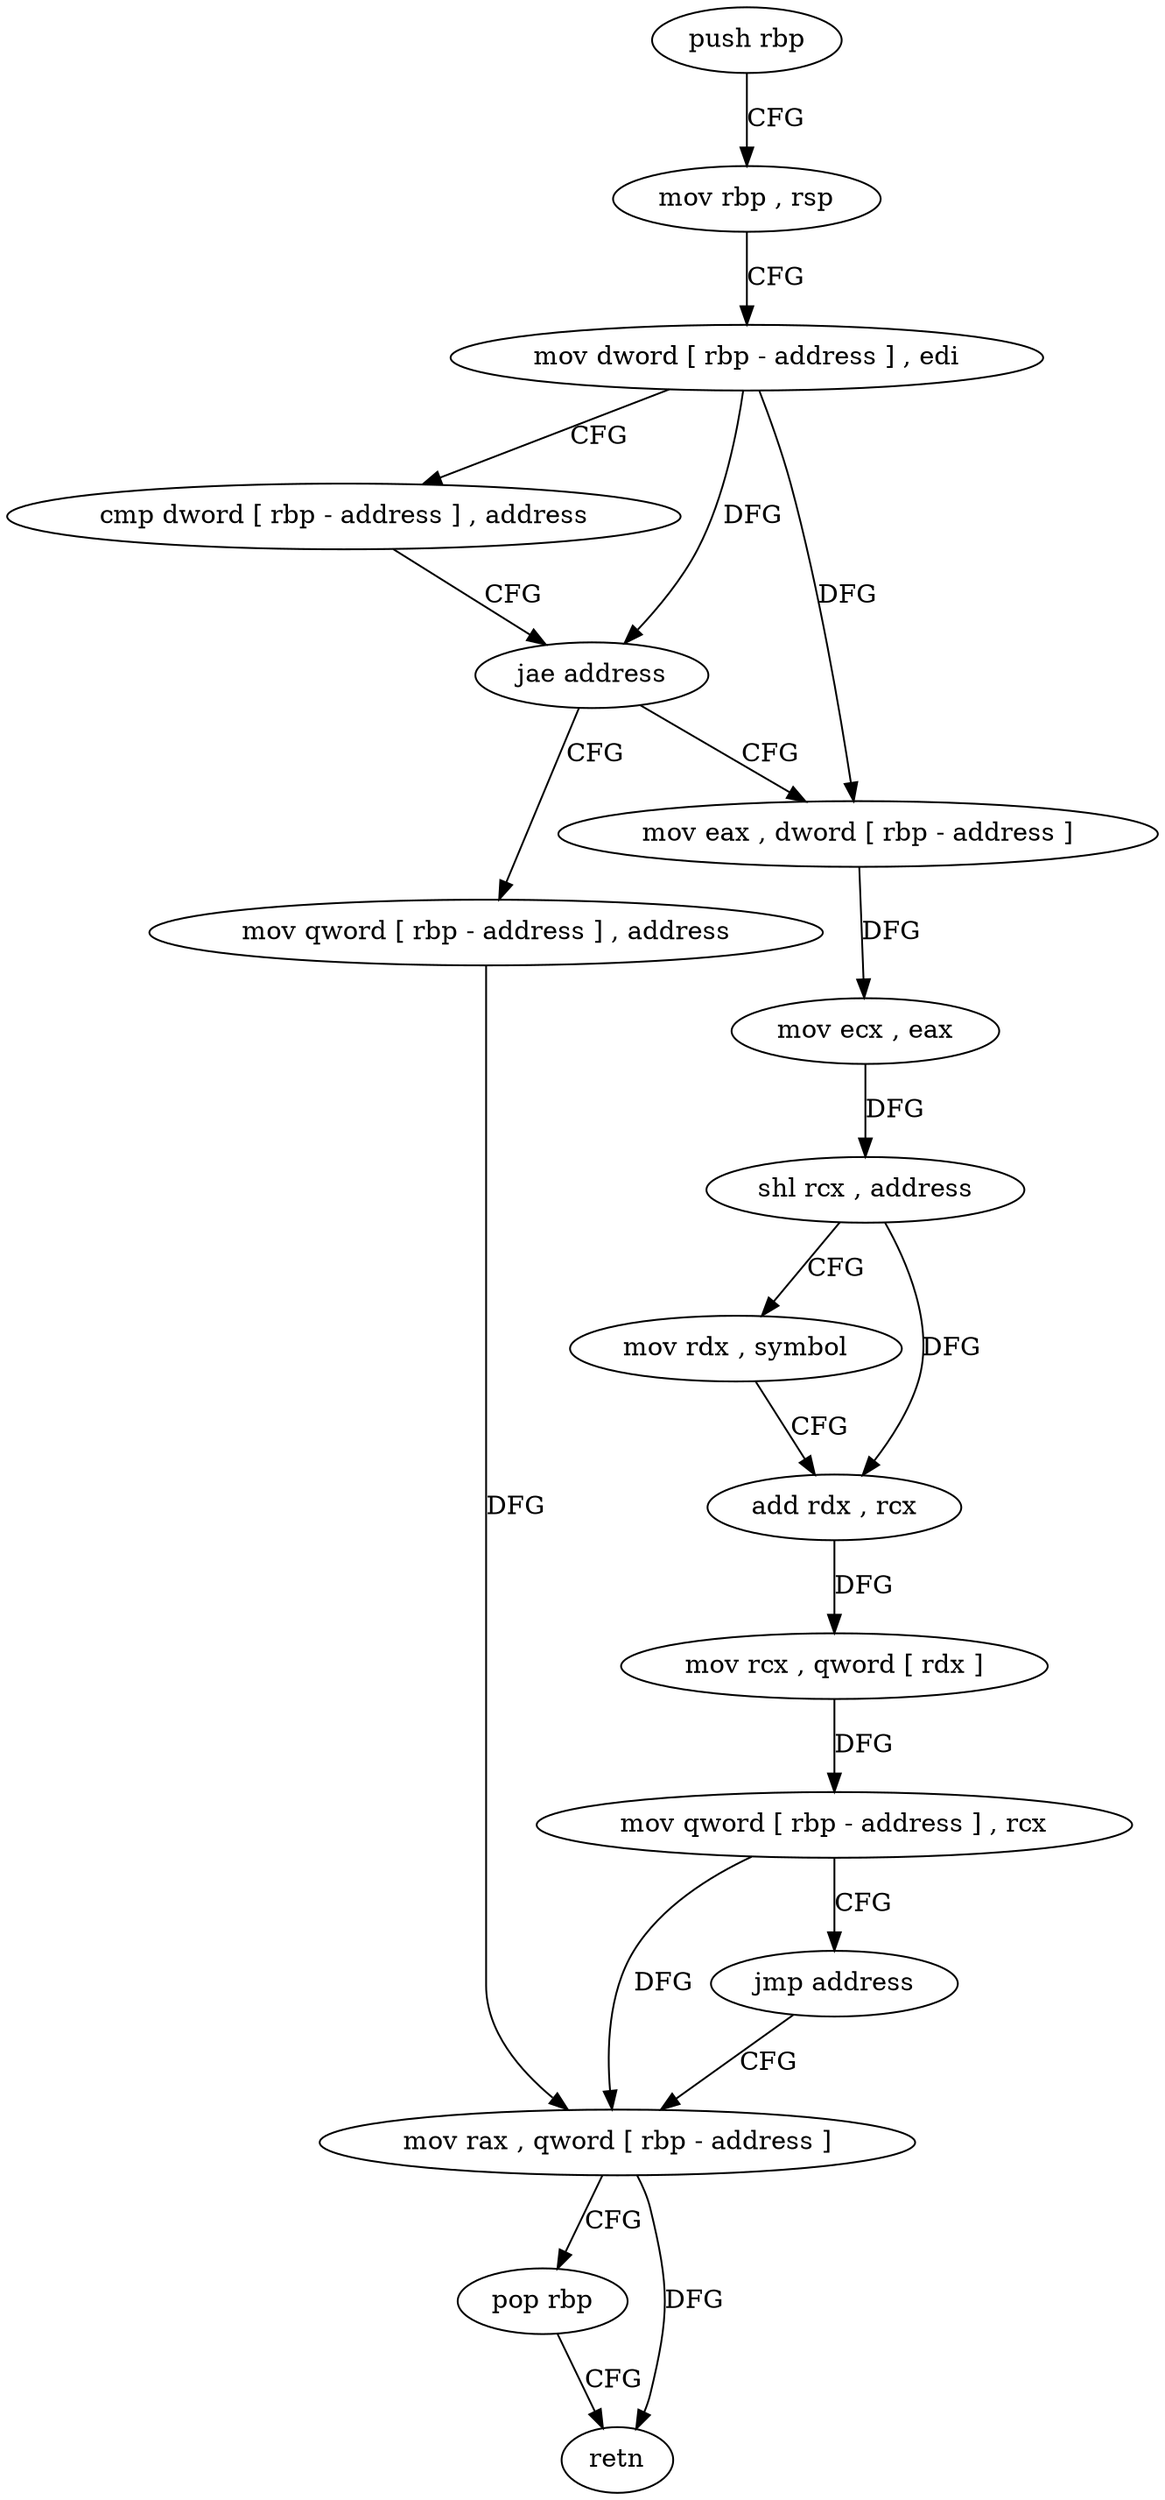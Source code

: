 digraph "func" {
"4301920" [label = "push rbp" ]
"4301921" [label = "mov rbp , rsp" ]
"4301924" [label = "mov dword [ rbp - address ] , edi" ]
"4301927" [label = "cmp dword [ rbp - address ] , address" ]
"4301931" [label = "jae address" ]
"4301971" [label = "mov qword [ rbp - address ] , address" ]
"4301937" [label = "mov eax , dword [ rbp - address ]" ]
"4301979" [label = "mov rax , qword [ rbp - address ]" ]
"4301940" [label = "mov ecx , eax" ]
"4301942" [label = "shl rcx , address" ]
"4301946" [label = "mov rdx , symbol" ]
"4301956" [label = "add rdx , rcx" ]
"4301959" [label = "mov rcx , qword [ rdx ]" ]
"4301962" [label = "mov qword [ rbp - address ] , rcx" ]
"4301966" [label = "jmp address" ]
"4301983" [label = "pop rbp" ]
"4301984" [label = "retn" ]
"4301920" -> "4301921" [ label = "CFG" ]
"4301921" -> "4301924" [ label = "CFG" ]
"4301924" -> "4301927" [ label = "CFG" ]
"4301924" -> "4301931" [ label = "DFG" ]
"4301924" -> "4301937" [ label = "DFG" ]
"4301927" -> "4301931" [ label = "CFG" ]
"4301931" -> "4301971" [ label = "CFG" ]
"4301931" -> "4301937" [ label = "CFG" ]
"4301971" -> "4301979" [ label = "DFG" ]
"4301937" -> "4301940" [ label = "DFG" ]
"4301979" -> "4301983" [ label = "CFG" ]
"4301979" -> "4301984" [ label = "DFG" ]
"4301940" -> "4301942" [ label = "DFG" ]
"4301942" -> "4301946" [ label = "CFG" ]
"4301942" -> "4301956" [ label = "DFG" ]
"4301946" -> "4301956" [ label = "CFG" ]
"4301956" -> "4301959" [ label = "DFG" ]
"4301959" -> "4301962" [ label = "DFG" ]
"4301962" -> "4301966" [ label = "CFG" ]
"4301962" -> "4301979" [ label = "DFG" ]
"4301966" -> "4301979" [ label = "CFG" ]
"4301983" -> "4301984" [ label = "CFG" ]
}
